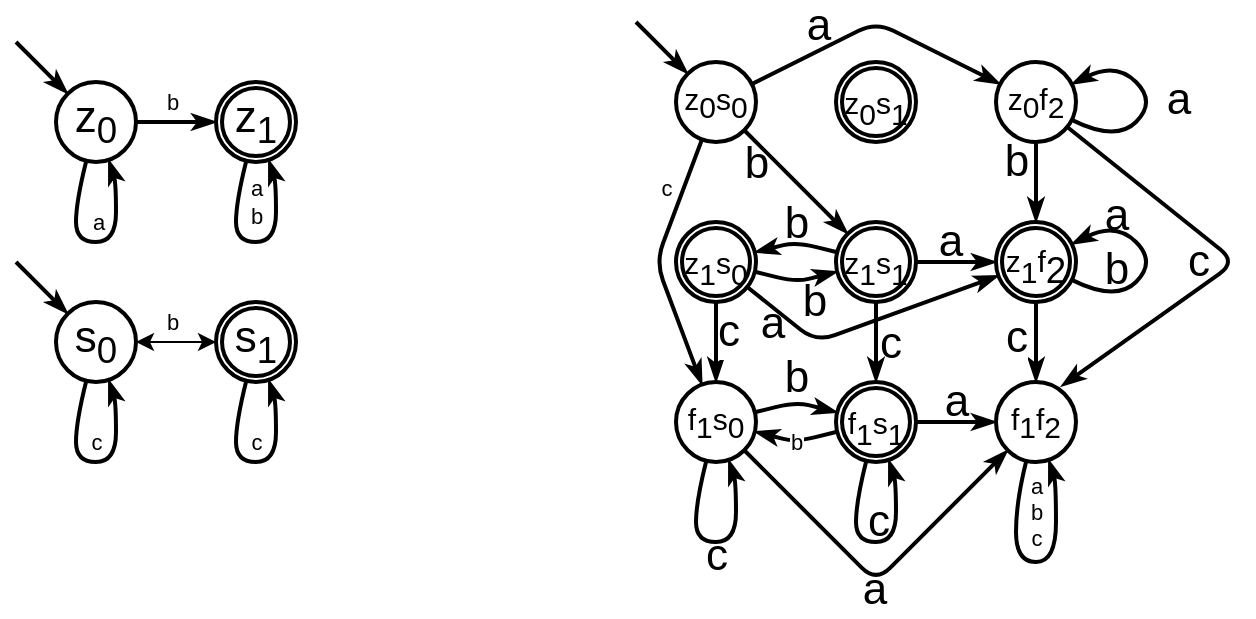 <mxfile version="26.0.9">
  <diagram name="Seite-1" id="5UkLUKB8ozw8RfIe_nhn">
    <mxGraphModel dx="956" dy="1755" grid="1" gridSize="10" guides="1" tooltips="1" connect="1" arrows="1" fold="1" page="1" pageScale="1" pageWidth="827" pageHeight="1169" math="0" shadow="0">
      <root>
        <mxCell id="0" />
        <mxCell id="1" parent="0" />
        <mxCell id="okDS62O_Svf1TRg9X4Wq-1" style="edgeStyle=none;curved=0;rounded=1;orthogonalLoop=1;jettySize=auto;html=1;strokeColor=default;strokeWidth=2;align=center;verticalAlign=middle;fontFamily=Helvetica;fontSize=22;fontColor=default;labelBackgroundColor=default;endArrow=classicThin;endFill=1;" edge="1" parent="1" source="okDS62O_Svf1TRg9X4Wq-3" target="okDS62O_Svf1TRg9X4Wq-4">
          <mxGeometry relative="1" as="geometry" />
        </mxCell>
        <mxCell id="okDS62O_Svf1TRg9X4Wq-78" value="b" style="edgeLabel;html=1;align=center;verticalAlign=middle;resizable=0;points=[];" vertex="1" connectable="0" parent="okDS62O_Svf1TRg9X4Wq-1">
          <mxGeometry x="-0.127" y="-1" relative="1" as="geometry">
            <mxPoint y="-11" as="offset" />
          </mxGeometry>
        </mxCell>
        <mxCell id="okDS62O_Svf1TRg9X4Wq-3" value="z&lt;sub&gt;0&lt;/sub&gt;" style="ellipse;whiteSpace=wrap;html=1;aspect=fixed;strokeWidth=2;fontSize=22;fontFamily=Helvetica;fontColor=default;labelBackgroundColor=none;" vertex="1" parent="1">
          <mxGeometry x="480" y="40" width="40" height="40" as="geometry" />
        </mxCell>
        <object label="z&lt;sub&gt;1&lt;/sub&gt;" margin="1" id="okDS62O_Svf1TRg9X4Wq-4">
          <mxCell style="ellipse;shape=doubleEllipse;whiteSpace=wrap;html=1;aspect=fixed;strokeWidth=2;fontSize=22;fixDash=0;backgroundOutline=0;comic=0;margin=3;fontFamily=Helvetica;fontColor=default;labelBackgroundColor=none;" vertex="1" parent="1">
            <mxGeometry x="560.0" y="40" width="40" height="40" as="geometry" />
          </mxCell>
        </object>
        <mxCell id="okDS62O_Svf1TRg9X4Wq-5" style="rounded=0;orthogonalLoop=1;jettySize=auto;html=1;strokeWidth=2;endArrow=classicThin;endFill=1;strokeColor=default;align=center;verticalAlign=middle;fontFamily=Helvetica;fontSize=22;fontColor=default;labelBackgroundColor=default;edgeStyle=none;curved=0;" edge="1" parent="1" target="okDS62O_Svf1TRg9X4Wq-3">
          <mxGeometry relative="1" as="geometry">
            <mxPoint x="460" y="20" as="sourcePoint" />
            <mxPoint x="486" y="46" as="targetPoint" />
          </mxGeometry>
        </mxCell>
        <mxCell id="okDS62O_Svf1TRg9X4Wq-6" value="" style="curved=1;endArrow=classicThin;html=1;rounded=0;strokeColor=default;strokeWidth=2;align=center;verticalAlign=middle;fontFamily=Helvetica;fontSize=11;fontColor=default;labelBackgroundColor=default;edgeStyle=none;endFill=1;" edge="1" parent="1" source="okDS62O_Svf1TRg9X4Wq-3" target="okDS62O_Svf1TRg9X4Wq-3">
          <mxGeometry width="50" height="50" relative="1" as="geometry">
            <mxPoint x="500" y="80" as="sourcePoint" />
            <mxPoint x="500" y="80" as="targetPoint" />
            <Array as="points">
              <mxPoint x="490" y="100" />
              <mxPoint x="490" y="120" />
              <mxPoint x="510" y="120" />
              <mxPoint x="510" y="90" />
            </Array>
          </mxGeometry>
        </mxCell>
        <mxCell id="okDS62O_Svf1TRg9X4Wq-79" value="a" style="edgeLabel;html=1;align=center;verticalAlign=middle;resizable=0;points=[];" vertex="1" connectable="0" parent="okDS62O_Svf1TRg9X4Wq-6">
          <mxGeometry x="-0.001" y="-2" relative="1" as="geometry">
            <mxPoint y="-12" as="offset" />
          </mxGeometry>
        </mxCell>
        <mxCell id="okDS62O_Svf1TRg9X4Wq-8" value="" style="curved=1;endArrow=classicThin;html=1;rounded=0;strokeColor=default;strokeWidth=2;align=center;verticalAlign=middle;fontFamily=Helvetica;fontSize=11;fontColor=default;labelBackgroundColor=default;edgeStyle=none;endFill=1;" edge="1" parent="1" source="okDS62O_Svf1TRg9X4Wq-4" target="okDS62O_Svf1TRg9X4Wq-4">
          <mxGeometry width="50" height="50" relative="1" as="geometry">
            <mxPoint x="580" y="80" as="sourcePoint" />
            <mxPoint x="580" y="80" as="targetPoint" />
            <Array as="points">
              <mxPoint x="570" y="100" />
              <mxPoint x="570" y="120" />
              <mxPoint x="590" y="120" />
              <mxPoint x="590" y="90" />
            </Array>
          </mxGeometry>
        </mxCell>
        <mxCell id="okDS62O_Svf1TRg9X4Wq-80" value="a&lt;div&gt;b&lt;/div&gt;" style="edgeLabel;html=1;align=center;verticalAlign=middle;resizable=0;points=[];" vertex="1" connectable="0" parent="okDS62O_Svf1TRg9X4Wq-8">
          <mxGeometry x="0.01" y="1" relative="1" as="geometry">
            <mxPoint x="-1" y="-19" as="offset" />
          </mxGeometry>
        </mxCell>
        <mxCell id="okDS62O_Svf1TRg9X4Wq-83" style="edgeStyle=orthogonalEdgeStyle;rounded=0;orthogonalLoop=1;jettySize=auto;html=1;startArrow=classic;startFill=1;" edge="1" parent="1" source="okDS62O_Svf1TRg9X4Wq-12" target="okDS62O_Svf1TRg9X4Wq-14">
          <mxGeometry relative="1" as="geometry" />
        </mxCell>
        <mxCell id="okDS62O_Svf1TRg9X4Wq-84" value="b" style="edgeLabel;html=1;align=center;verticalAlign=middle;resizable=0;points=[];" vertex="1" connectable="0" parent="okDS62O_Svf1TRg9X4Wq-83">
          <mxGeometry x="-0.127" relative="1" as="geometry">
            <mxPoint y="-10" as="offset" />
          </mxGeometry>
        </mxCell>
        <mxCell id="okDS62O_Svf1TRg9X4Wq-12" value="s&lt;sub&gt;0&lt;/sub&gt;" style="ellipse;whiteSpace=wrap;html=1;aspect=fixed;strokeWidth=2;fontSize=22;fontFamily=Helvetica;fontColor=default;labelBackgroundColor=none;" vertex="1" parent="1">
          <mxGeometry x="480" y="150" width="40" height="40" as="geometry" />
        </mxCell>
        <object label="s&lt;sub&gt;1&lt;/sub&gt;" margin="1" id="okDS62O_Svf1TRg9X4Wq-14">
          <mxCell style="ellipse;shape=doubleEllipse;whiteSpace=wrap;html=1;aspect=fixed;strokeWidth=2;fontSize=22;fixDash=0;backgroundOutline=0;comic=0;margin=3;fontFamily=Helvetica;fontColor=default;labelBackgroundColor=none;" vertex="1" parent="1">
            <mxGeometry x="560.0" y="150" width="40" height="40" as="geometry" />
          </mxCell>
        </object>
        <mxCell id="okDS62O_Svf1TRg9X4Wq-15" style="rounded=0;orthogonalLoop=1;jettySize=auto;html=1;strokeWidth=2;endArrow=classicThin;endFill=1;strokeColor=default;align=center;verticalAlign=middle;fontFamily=Helvetica;fontSize=22;fontColor=default;labelBackgroundColor=default;edgeStyle=none;curved=0;" edge="1" parent="1" target="okDS62O_Svf1TRg9X4Wq-12">
          <mxGeometry relative="1" as="geometry">
            <mxPoint x="460" y="130" as="sourcePoint" />
            <mxPoint x="486" y="156" as="targetPoint" />
          </mxGeometry>
        </mxCell>
        <mxCell id="okDS62O_Svf1TRg9X4Wq-16" value="" style="curved=1;endArrow=classicThin;html=1;rounded=0;strokeColor=default;strokeWidth=2;align=center;verticalAlign=middle;fontFamily=Helvetica;fontSize=11;fontColor=default;labelBackgroundColor=default;edgeStyle=none;endFill=1;" edge="1" parent="1" source="okDS62O_Svf1TRg9X4Wq-12" target="okDS62O_Svf1TRg9X4Wq-12">
          <mxGeometry width="50" height="50" relative="1" as="geometry">
            <mxPoint x="500" y="190" as="sourcePoint" />
            <mxPoint x="500" y="190" as="targetPoint" />
            <Array as="points">
              <mxPoint x="490" y="210" />
              <mxPoint x="490" y="230" />
              <mxPoint x="510" y="230" />
              <mxPoint x="510" y="200" />
            </Array>
          </mxGeometry>
        </mxCell>
        <mxCell id="okDS62O_Svf1TRg9X4Wq-81" value="c" style="edgeLabel;html=1;align=center;verticalAlign=middle;resizable=0;points=[];" vertex="1" connectable="0" parent="okDS62O_Svf1TRg9X4Wq-16">
          <mxGeometry x="-0.021" y="1" relative="1" as="geometry">
            <mxPoint y="-9" as="offset" />
          </mxGeometry>
        </mxCell>
        <mxCell id="okDS62O_Svf1TRg9X4Wq-18" value="" style="curved=1;endArrow=classicThin;html=1;rounded=0;strokeColor=default;strokeWidth=2;align=center;verticalAlign=middle;fontFamily=Helvetica;fontSize=11;fontColor=default;labelBackgroundColor=default;edgeStyle=none;endFill=1;" edge="1" parent="1" source="okDS62O_Svf1TRg9X4Wq-14" target="okDS62O_Svf1TRg9X4Wq-14">
          <mxGeometry width="50" height="50" relative="1" as="geometry">
            <mxPoint x="580" y="190" as="sourcePoint" />
            <mxPoint x="580" y="190" as="targetPoint" />
            <Array as="points">
              <mxPoint x="570" y="210" />
              <mxPoint x="570" y="230" />
              <mxPoint x="590" y="230" />
              <mxPoint x="590" y="200" />
            </Array>
          </mxGeometry>
        </mxCell>
        <mxCell id="okDS62O_Svf1TRg9X4Wq-82" value="c" style="edgeLabel;html=1;align=center;verticalAlign=middle;resizable=0;points=[];" vertex="1" connectable="0" parent="okDS62O_Svf1TRg9X4Wq-18">
          <mxGeometry x="0.001" relative="1" as="geometry">
            <mxPoint x="-1" y="-10" as="offset" />
          </mxGeometry>
        </mxCell>
        <mxCell id="okDS62O_Svf1TRg9X4Wq-20" style="edgeStyle=none;curved=0;rounded=1;orthogonalLoop=1;jettySize=auto;html=1;strokeColor=default;strokeWidth=2;align=center;verticalAlign=middle;fontFamily=Helvetica;fontSize=22;fontColor=default;labelBackgroundColor=default;endArrow=classicThin;endFill=1;" edge="1" parent="1" source="okDS62O_Svf1TRg9X4Wq-26" target="okDS62O_Svf1TRg9X4Wq-45">
          <mxGeometry relative="1" as="geometry">
            <Array as="points">
              <mxPoint x="890" y="10" />
            </Array>
          </mxGeometry>
        </mxCell>
        <mxCell id="okDS62O_Svf1TRg9X4Wq-21" value="a" style="edgeLabel;html=1;align=center;verticalAlign=middle;resizable=0;points=[];fontFamily=Helvetica;fontSize=22;fontColor=default;labelBackgroundColor=none;fillColor=none;gradientColor=none;" vertex="1" connectable="0" parent="okDS62O_Svf1TRg9X4Wq-20">
          <mxGeometry x="-0.331" y="1" relative="1" as="geometry">
            <mxPoint x="-8" y="-8" as="offset" />
          </mxGeometry>
        </mxCell>
        <mxCell id="okDS62O_Svf1TRg9X4Wq-22" style="edgeStyle=none;curved=0;rounded=1;orthogonalLoop=1;jettySize=auto;html=1;strokeColor=default;strokeWidth=2;align=center;verticalAlign=middle;fontFamily=Helvetica;fontSize=22;fontColor=default;labelBackgroundColor=default;endArrow=classicThin;endFill=1;" edge="1" parent="1" source="okDS62O_Svf1TRg9X4Wq-26" target="okDS62O_Svf1TRg9X4Wq-88">
          <mxGeometry relative="1" as="geometry">
            <mxPoint x="875.858" y="115.858" as="targetPoint" />
          </mxGeometry>
        </mxCell>
        <mxCell id="okDS62O_Svf1TRg9X4Wq-23" value="b" style="edgeLabel;html=1;align=center;verticalAlign=middle;resizable=0;points=[];fontFamily=Helvetica;fontSize=22;fontColor=default;labelBackgroundColor=none;fillColor=none;gradientColor=none;" vertex="1" connectable="0" parent="okDS62O_Svf1TRg9X4Wq-22">
          <mxGeometry x="-0.608" y="1" relative="1" as="geometry">
            <mxPoint x="-5" y="7" as="offset" />
          </mxGeometry>
        </mxCell>
        <mxCell id="okDS62O_Svf1TRg9X4Wq-24" style="edgeStyle=none;curved=0;rounded=1;orthogonalLoop=1;jettySize=auto;html=1;strokeColor=default;strokeWidth=2;align=center;verticalAlign=middle;fontFamily=Helvetica;fontSize=22;fontColor=default;labelBackgroundColor=default;endArrow=classicThin;endFill=1;" edge="1" parent="1" source="okDS62O_Svf1TRg9X4Wq-26" target="okDS62O_Svf1TRg9X4Wq-53">
          <mxGeometry relative="1" as="geometry">
            <mxPoint x="779.998" y="64.142" as="sourcePoint" />
            <mxPoint x="779.998" y="195.858" as="targetPoint" />
            <Array as="points">
              <mxPoint x="780" y="130" />
            </Array>
          </mxGeometry>
        </mxCell>
        <mxCell id="okDS62O_Svf1TRg9X4Wq-85" value="c" style="edgeLabel;html=1;align=center;verticalAlign=middle;resizable=0;points=[];" vertex="1" connectable="0" parent="okDS62O_Svf1TRg9X4Wq-24">
          <mxGeometry x="-0.531" relative="1" as="geometry">
            <mxPoint x="-8" y="-5" as="offset" />
          </mxGeometry>
        </mxCell>
        <mxCell id="okDS62O_Svf1TRg9X4Wq-26" value="&lt;font style=&quot;font-size: 15px;&quot;&gt;z&lt;sub style=&quot;font-size: 15px;&quot;&gt;0&lt;/sub&gt;s&lt;sub style=&quot;font-size: 15px;&quot;&gt;0&lt;/sub&gt;&lt;/font&gt;" style="ellipse;whiteSpace=wrap;html=1;aspect=fixed;strokeWidth=2;fontSize=15;fontFamily=Helvetica;fontColor=default;labelBackgroundColor=none;" vertex="1" parent="1">
          <mxGeometry x="790" y="30" width="40" height="40" as="geometry" />
        </mxCell>
        <mxCell id="okDS62O_Svf1TRg9X4Wq-28" style="edgeStyle=none;curved=0;rounded=1;orthogonalLoop=1;jettySize=auto;html=1;strokeColor=default;strokeWidth=2;align=center;verticalAlign=middle;fontFamily=Helvetica;fontSize=22;fontColor=default;labelBackgroundColor=default;endArrow=classicThin;endFill=1;" edge="1" parent="1" source="okDS62O_Svf1TRg9X4Wq-89" target="okDS62O_Svf1TRg9X4Wq-87">
          <mxGeometry relative="1" as="geometry">
            <Array as="points">
              <mxPoint x="860" y="170" />
            </Array>
            <mxPoint x="824.142" y="144.142" as="sourcePoint" />
            <mxPoint x="955.858" y="144.142" as="targetPoint" />
          </mxGeometry>
        </mxCell>
        <mxCell id="okDS62O_Svf1TRg9X4Wq-29" value="a" style="edgeLabel;html=1;align=center;verticalAlign=middle;resizable=0;points=[];fontFamily=Helvetica;fontSize=22;fontColor=default;labelBackgroundColor=none;fillColor=none;gradientColor=none;" vertex="1" connectable="0" parent="okDS62O_Svf1TRg9X4Wq-28">
          <mxGeometry x="-0.778" y="2" relative="1" as="geometry">
            <mxPoint x="-1" y="10" as="offset" />
          </mxGeometry>
        </mxCell>
        <mxCell id="okDS62O_Svf1TRg9X4Wq-30" style="edgeStyle=none;curved=0;rounded=1;orthogonalLoop=1;jettySize=auto;html=1;strokeColor=default;strokeWidth=2;align=center;verticalAlign=middle;fontFamily=Helvetica;fontSize=22;fontColor=default;labelBackgroundColor=default;endArrow=classicThin;endFill=1;" edge="1" parent="1" source="okDS62O_Svf1TRg9X4Wq-89" target="okDS62O_Svf1TRg9X4Wq-88">
          <mxGeometry relative="1" as="geometry">
            <Array as="points">
              <mxPoint x="850" y="140" />
            </Array>
            <mxPoint x="830" y="130" as="sourcePoint" />
            <mxPoint x="870" y="130" as="targetPoint" />
          </mxGeometry>
        </mxCell>
        <mxCell id="okDS62O_Svf1TRg9X4Wq-31" value="b" style="edgeLabel;html=1;align=center;verticalAlign=middle;resizable=0;points=[];fontFamily=Helvetica;fontSize=22;fontColor=default;labelBackgroundColor=none;fillColor=none;gradientColor=none;" vertex="1" connectable="0" parent="okDS62O_Svf1TRg9X4Wq-30">
          <mxGeometry x="0.446" y="-1" relative="1" as="geometry">
            <mxPoint y="11" as="offset" />
          </mxGeometry>
        </mxCell>
        <mxCell id="okDS62O_Svf1TRg9X4Wq-32" style="edgeStyle=none;curved=0;rounded=1;orthogonalLoop=1;jettySize=auto;html=1;strokeColor=default;strokeWidth=2;align=center;verticalAlign=middle;fontFamily=Helvetica;fontSize=22;fontColor=default;labelBackgroundColor=default;endArrow=classicThin;endFill=1;" edge="1" parent="1" source="okDS62O_Svf1TRg9X4Wq-89" target="okDS62O_Svf1TRg9X4Wq-53">
          <mxGeometry relative="1" as="geometry">
            <mxPoint x="810" y="150" as="sourcePoint" />
          </mxGeometry>
        </mxCell>
        <mxCell id="okDS62O_Svf1TRg9X4Wq-33" value="c" style="edgeLabel;html=1;align=center;verticalAlign=middle;resizable=0;points=[];fontFamily=Helvetica;fontSize=22;fontColor=default;labelBackgroundColor=default;fillColor=none;gradientColor=none;" vertex="1" connectable="0" parent="okDS62O_Svf1TRg9X4Wq-32">
          <mxGeometry x="-0.133" y="-2" relative="1" as="geometry">
            <mxPoint x="8" y="-3" as="offset" />
          </mxGeometry>
        </mxCell>
        <mxCell id="okDS62O_Svf1TRg9X4Wq-35" style="edgeStyle=none;curved=0;rounded=1;orthogonalLoop=1;jettySize=auto;html=1;strokeColor=default;strokeWidth=2;align=center;verticalAlign=middle;fontFamily=Helvetica;fontSize=22;fontColor=default;labelBackgroundColor=default;endArrow=classicThin;endFill=1;" edge="1" parent="1" source="okDS62O_Svf1TRg9X4Wq-88" target="okDS62O_Svf1TRg9X4Wq-87">
          <mxGeometry relative="1" as="geometry">
            <mxPoint x="910" y="130" as="sourcePoint" />
            <mxPoint x="950.0" y="130" as="targetPoint" />
          </mxGeometry>
        </mxCell>
        <mxCell id="okDS62O_Svf1TRg9X4Wq-36" value="a" style="edgeLabel;html=1;align=center;verticalAlign=middle;resizable=0;points=[];fontFamily=Helvetica;fontSize=22;fontColor=default;labelBackgroundColor=none;fillColor=none;gradientColor=none;" vertex="1" connectable="0" parent="okDS62O_Svf1TRg9X4Wq-35">
          <mxGeometry x="-0.414" y="1" relative="1" as="geometry">
            <mxPoint x="5" y="-9" as="offset" />
          </mxGeometry>
        </mxCell>
        <mxCell id="okDS62O_Svf1TRg9X4Wq-37" style="edgeStyle=none;curved=0;rounded=1;orthogonalLoop=1;jettySize=auto;html=1;strokeColor=default;strokeWidth=2;align=center;verticalAlign=middle;fontFamily=Helvetica;fontSize=22;fontColor=default;labelBackgroundColor=default;endArrow=classicThin;endFill=1;" edge="1" parent="1" source="okDS62O_Svf1TRg9X4Wq-88" target="okDS62O_Svf1TRg9X4Wq-89">
          <mxGeometry relative="1" as="geometry">
            <Array as="points">
              <mxPoint x="850" y="120" />
            </Array>
            <mxPoint x="870" y="130" as="sourcePoint" />
            <mxPoint x="830" y="130" as="targetPoint" />
          </mxGeometry>
        </mxCell>
        <mxCell id="okDS62O_Svf1TRg9X4Wq-38" value="b" style="edgeLabel;html=1;align=center;verticalAlign=middle;resizable=0;points=[];fontFamily=Helvetica;fontSize=22;fontColor=default;labelBackgroundColor=none;fillColor=none;gradientColor=none;" vertex="1" connectable="0" parent="okDS62O_Svf1TRg9X4Wq-37">
          <mxGeometry x="-0.252" y="1" relative="1" as="geometry">
            <mxPoint x="-5" y="-11" as="offset" />
          </mxGeometry>
        </mxCell>
        <mxCell id="okDS62O_Svf1TRg9X4Wq-39" style="edgeStyle=none;curved=0;rounded=1;orthogonalLoop=1;jettySize=auto;html=1;strokeColor=default;strokeWidth=2;align=center;verticalAlign=middle;fontFamily=Helvetica;fontSize=22;fontColor=default;labelBackgroundColor=default;endArrow=classicThin;endFill=1;" edge="1" parent="1" source="okDS62O_Svf1TRg9X4Wq-88" target="okDS62O_Svf1TRg9X4Wq-86">
          <mxGeometry relative="1" as="geometry">
            <mxPoint x="890" y="150" as="sourcePoint" />
            <mxPoint x="890" y="190" as="targetPoint" />
          </mxGeometry>
        </mxCell>
        <mxCell id="okDS62O_Svf1TRg9X4Wq-40" value="c" style="edgeLabel;html=1;align=center;verticalAlign=middle;resizable=0;points=[];fontFamily=Helvetica;fontSize=22;fontColor=default;labelBackgroundColor=none;fillColor=none;gradientColor=none;" vertex="1" connectable="0" parent="okDS62O_Svf1TRg9X4Wq-39">
          <mxGeometry x="-0.419" relative="1" as="geometry">
            <mxPoint x="7" y="9" as="offset" />
          </mxGeometry>
        </mxCell>
        <mxCell id="okDS62O_Svf1TRg9X4Wq-42" style="rounded=0;orthogonalLoop=1;jettySize=auto;html=1;strokeWidth=2;endArrow=classicThin;endFill=1;strokeColor=default;align=center;verticalAlign=middle;fontFamily=Helvetica;fontSize=22;fontColor=default;labelBackgroundColor=default;edgeStyle=none;curved=0;" edge="1" parent="1" target="okDS62O_Svf1TRg9X4Wq-26">
          <mxGeometry relative="1" as="geometry">
            <mxPoint x="770" y="10" as="sourcePoint" />
            <mxPoint x="796" y="36" as="targetPoint" />
          </mxGeometry>
        </mxCell>
        <mxCell id="okDS62O_Svf1TRg9X4Wq-43" style="edgeStyle=none;curved=0;rounded=1;orthogonalLoop=1;jettySize=auto;html=1;strokeColor=default;strokeWidth=2;align=center;verticalAlign=middle;fontFamily=Helvetica;fontSize=22;fontColor=default;labelBackgroundColor=default;endArrow=classicThin;endFill=1;" edge="1" parent="1" source="okDS62O_Svf1TRg9X4Wq-45" target="okDS62O_Svf1TRg9X4Wq-87">
          <mxGeometry relative="1" as="geometry">
            <mxPoint x="990" y="100" as="targetPoint" />
          </mxGeometry>
        </mxCell>
        <mxCell id="okDS62O_Svf1TRg9X4Wq-44" value="b" style="edgeLabel;html=1;align=center;verticalAlign=middle;resizable=0;points=[];fontFamily=Helvetica;fontSize=22;fontColor=default;labelBackgroundColor=default;fillColor=none;gradientColor=none;" vertex="1" connectable="0" parent="okDS62O_Svf1TRg9X4Wq-43">
          <mxGeometry x="-0.205" y="-2" relative="1" as="geometry">
            <mxPoint x="-8" y="-6" as="offset" />
          </mxGeometry>
        </mxCell>
        <mxCell id="okDS62O_Svf1TRg9X4Wq-45" value="&lt;font style=&quot;font-size: 15px;&quot;&gt;z&lt;sub style=&quot;font-size: 15px;&quot;&gt;0&lt;/sub&gt;f&lt;sub style=&quot;font-size: 15px;&quot;&gt;2&lt;/sub&gt;&lt;/font&gt;" style="ellipse;whiteSpace=wrap;html=1;aspect=fixed;strokeWidth=2;fontSize=15;fontFamily=Helvetica;fontColor=default;labelBackgroundColor=none;" vertex="1" parent="1">
          <mxGeometry x="950" y="30" width="40" height="40" as="geometry" />
        </mxCell>
        <mxCell id="okDS62O_Svf1TRg9X4Wq-46" style="edgeStyle=none;curved=0;rounded=1;orthogonalLoop=1;jettySize=auto;html=1;entryX=0.5;entryY=0;entryDx=0;entryDy=0;strokeColor=default;strokeWidth=2;align=center;verticalAlign=middle;fontFamily=Helvetica;fontSize=22;fontColor=default;labelBackgroundColor=default;endArrow=classicThin;endFill=1;" edge="1" parent="1" source="okDS62O_Svf1TRg9X4Wq-87" target="okDS62O_Svf1TRg9X4Wq-58">
          <mxGeometry relative="1" as="geometry">
            <mxPoint x="970" y="150" as="sourcePoint" />
          </mxGeometry>
        </mxCell>
        <mxCell id="okDS62O_Svf1TRg9X4Wq-47" value="c" style="edgeLabel;html=1;align=center;verticalAlign=middle;resizable=0;points=[];fontFamily=Helvetica;fontSize=22;fontColor=default;labelBackgroundColor=default;fillColor=none;gradientColor=none;" vertex="1" connectable="0" parent="okDS62O_Svf1TRg9X4Wq-46">
          <mxGeometry x="-0.133" relative="1" as="geometry">
            <mxPoint x="-10" as="offset" />
          </mxGeometry>
        </mxCell>
        <mxCell id="okDS62O_Svf1TRg9X4Wq-49" style="edgeStyle=none;curved=0;rounded=1;orthogonalLoop=1;jettySize=auto;html=1;entryX=0;entryY=1;entryDx=0;entryDy=0;strokeColor=default;strokeWidth=2;align=center;verticalAlign=middle;fontFamily=Helvetica;fontSize=22;fontColor=default;labelBackgroundColor=default;endArrow=classicThin;endFill=1;" edge="1" parent="1" source="okDS62O_Svf1TRg9X4Wq-53" target="okDS62O_Svf1TRg9X4Wq-58">
          <mxGeometry relative="1" as="geometry">
            <Array as="points">
              <mxPoint x="890" y="290" />
            </Array>
          </mxGeometry>
        </mxCell>
        <mxCell id="okDS62O_Svf1TRg9X4Wq-50" value="a" style="edgeLabel;html=1;align=center;verticalAlign=middle;resizable=0;points=[];fontFamily=Helvetica;fontSize=22;fontColor=default;labelBackgroundColor=none;fillColor=none;gradientColor=none;" vertex="1" connectable="0" parent="okDS62O_Svf1TRg9X4Wq-49">
          <mxGeometry x="0.702" relative="1" as="geometry">
            <mxPoint x="-47" y="50" as="offset" />
          </mxGeometry>
        </mxCell>
        <mxCell id="okDS62O_Svf1TRg9X4Wq-51" style="edgeStyle=none;curved=0;rounded=1;orthogonalLoop=1;jettySize=auto;html=1;strokeColor=default;strokeWidth=2;align=center;verticalAlign=middle;fontFamily=Helvetica;fontSize=22;fontColor=default;labelBackgroundColor=default;endArrow=classicThin;endFill=1;" edge="1" parent="1" source="okDS62O_Svf1TRg9X4Wq-53" target="okDS62O_Svf1TRg9X4Wq-86">
          <mxGeometry relative="1" as="geometry">
            <Array as="points">
              <mxPoint x="850" y="200" />
            </Array>
            <mxPoint x="870" y="210" as="targetPoint" />
          </mxGeometry>
        </mxCell>
        <mxCell id="okDS62O_Svf1TRg9X4Wq-52" value="b" style="edgeLabel;html=1;align=center;verticalAlign=middle;resizable=0;points=[];fontFamily=Helvetica;fontSize=22;fontColor=default;labelBackgroundColor=none;fillColor=none;gradientColor=none;" vertex="1" connectable="0" parent="okDS62O_Svf1TRg9X4Wq-51">
          <mxGeometry x="0.396" y="-1" relative="1" as="geometry">
            <mxPoint x="-8" y="-15" as="offset" />
          </mxGeometry>
        </mxCell>
        <mxCell id="okDS62O_Svf1TRg9X4Wq-53" value="&lt;font style=&quot;font-size: 15px;&quot;&gt;f&lt;sub style=&quot;font-size: 15px;&quot;&gt;1&lt;/sub&gt;s&lt;sub style=&quot;font-size: 15px;&quot;&gt;0&lt;/sub&gt;&lt;/font&gt;" style="ellipse;whiteSpace=wrap;html=1;aspect=fixed;strokeWidth=2;fontSize=15;fontFamily=Helvetica;fontColor=default;labelBackgroundColor=none;" vertex="1" parent="1">
          <mxGeometry x="790" y="190" width="40" height="40" as="geometry" />
        </mxCell>
        <mxCell id="okDS62O_Svf1TRg9X4Wq-54" style="edgeStyle=none;curved=0;rounded=1;orthogonalLoop=1;jettySize=auto;html=1;strokeColor=default;strokeWidth=2;align=center;verticalAlign=middle;fontFamily=Helvetica;fontSize=22;fontColor=default;labelBackgroundColor=default;endArrow=classicThin;endFill=1;" edge="1" parent="1" source="okDS62O_Svf1TRg9X4Wq-86" target="okDS62O_Svf1TRg9X4Wq-53">
          <mxGeometry relative="1" as="geometry">
            <Array as="points">
              <mxPoint x="850" y="220" />
            </Array>
            <mxPoint x="870" y="210" as="sourcePoint" />
          </mxGeometry>
        </mxCell>
        <mxCell id="okDS62O_Svf1TRg9X4Wq-97" value="b" style="edgeLabel;html=1;align=center;verticalAlign=middle;resizable=0;points=[];" vertex="1" connectable="0" parent="okDS62O_Svf1TRg9X4Wq-54">
          <mxGeometry x="-0.495" y="2" relative="1" as="geometry">
            <mxPoint x="-11" as="offset" />
          </mxGeometry>
        </mxCell>
        <mxCell id="okDS62O_Svf1TRg9X4Wq-55" style="edgeStyle=none;curved=0;rounded=1;orthogonalLoop=1;jettySize=auto;html=1;strokeColor=default;strokeWidth=2;align=center;verticalAlign=middle;fontFamily=Helvetica;fontSize=22;fontColor=default;labelBackgroundColor=default;endArrow=classicThin;endFill=1;" edge="1" parent="1" source="okDS62O_Svf1TRg9X4Wq-86" target="okDS62O_Svf1TRg9X4Wq-58">
          <mxGeometry relative="1" as="geometry">
            <mxPoint x="910" y="210" as="sourcePoint" />
          </mxGeometry>
        </mxCell>
        <mxCell id="okDS62O_Svf1TRg9X4Wq-56" value="a" style="edgeLabel;html=1;align=center;verticalAlign=middle;resizable=0;points=[];fontFamily=Helvetica;fontSize=22;fontColor=default;labelBackgroundColor=none;fillColor=none;gradientColor=none;" vertex="1" connectable="0" parent="okDS62O_Svf1TRg9X4Wq-55">
          <mxGeometry x="-0.248" relative="1" as="geometry">
            <mxPoint x="5" y="-10" as="offset" />
          </mxGeometry>
        </mxCell>
        <mxCell id="okDS62O_Svf1TRg9X4Wq-58" value="&lt;font style=&quot;font-size: 15px;&quot;&gt;f&lt;sub style=&quot;font-size: 15px;&quot;&gt;1&lt;/sub&gt;f&lt;sub style=&quot;font-size: 15px;&quot;&gt;2&lt;/sub&gt;&lt;/font&gt;" style="ellipse;whiteSpace=wrap;html=1;aspect=fixed;strokeWidth=2;fontSize=15;fontFamily=Helvetica;fontColor=default;labelBackgroundColor=none;" vertex="1" parent="1">
          <mxGeometry x="950" y="190" width="40" height="40" as="geometry" />
        </mxCell>
        <mxCell id="okDS62O_Svf1TRg9X4Wq-59" value="" style="curved=1;endArrow=classicThin;html=1;rounded=0;strokeColor=default;strokeWidth=2;align=center;verticalAlign=middle;fontFamily=Helvetica;fontSize=11;fontColor=default;labelBackgroundColor=default;edgeStyle=none;endFill=1;" edge="1" parent="1" source="okDS62O_Svf1TRg9X4Wq-45" target="okDS62O_Svf1TRg9X4Wq-45">
          <mxGeometry width="50" height="50" relative="1" as="geometry">
            <mxPoint x="990" y="50" as="sourcePoint" />
            <mxPoint x="990" y="50" as="targetPoint" />
            <Array as="points">
              <mxPoint x="1010" y="70" />
              <mxPoint x="1030" y="50" />
              <mxPoint x="1010" y="30" />
            </Array>
          </mxGeometry>
        </mxCell>
        <mxCell id="okDS62O_Svf1TRg9X4Wq-60" value="a" style="edgeLabel;html=1;align=center;verticalAlign=middle;resizable=0;points=[];fontFamily=Helvetica;fontSize=22;fontColor=default;labelBackgroundColor=default;fillColor=none;gradientColor=none;" vertex="1" connectable="0" parent="okDS62O_Svf1TRg9X4Wq-59">
          <mxGeometry x="-0.267" y="3" relative="1" as="geometry">
            <mxPoint x="23" y="-9" as="offset" />
          </mxGeometry>
        </mxCell>
        <mxCell id="okDS62O_Svf1TRg9X4Wq-61" style="edgeStyle=none;curved=0;rounded=1;orthogonalLoop=1;jettySize=auto;html=1;entryX=0.817;entryY=0.052;entryDx=0;entryDy=0;entryPerimeter=0;strokeColor=default;strokeWidth=2;align=center;verticalAlign=middle;fontFamily=Helvetica;fontSize=22;fontColor=default;labelBackgroundColor=default;endArrow=classicThin;endFill=1;" edge="1" parent="1" source="okDS62O_Svf1TRg9X4Wq-45" target="okDS62O_Svf1TRg9X4Wq-58">
          <mxGeometry relative="1" as="geometry">
            <Array as="points">
              <mxPoint x="1070" y="130" />
            </Array>
          </mxGeometry>
        </mxCell>
        <mxCell id="okDS62O_Svf1TRg9X4Wq-62" value="c" style="edgeLabel;html=1;align=center;verticalAlign=middle;resizable=0;points=[];fontFamily=Helvetica;fontSize=22;fontColor=default;labelBackgroundColor=none;fillColor=none;gradientColor=none;" vertex="1" connectable="0" parent="okDS62O_Svf1TRg9X4Wq-61">
          <mxGeometry x="0.185" y="2" relative="1" as="geometry">
            <mxPoint x="-5" y="-13" as="offset" />
          </mxGeometry>
        </mxCell>
        <mxCell id="okDS62O_Svf1TRg9X4Wq-63" value="" style="curved=1;endArrow=classicThin;html=1;rounded=0;strokeColor=default;strokeWidth=2;align=center;verticalAlign=middle;fontFamily=Helvetica;fontSize=11;fontColor=default;labelBackgroundColor=none;edgeStyle=none;endFill=1;" edge="1" parent="1" source="okDS62O_Svf1TRg9X4Wq-87" target="okDS62O_Svf1TRg9X4Wq-87">
          <mxGeometry width="50" height="50" relative="1" as="geometry">
            <mxPoint x="990" y="130" as="sourcePoint" />
            <mxPoint x="990" y="130" as="targetPoint" />
            <Array as="points">
              <mxPoint x="1010" y="150" />
              <mxPoint x="1030" y="130" />
              <mxPoint x="1010" y="110" />
            </Array>
          </mxGeometry>
        </mxCell>
        <mxCell id="okDS62O_Svf1TRg9X4Wq-64" value="a&lt;div&gt;b&lt;/div&gt;" style="edgeLabel;html=1;align=center;verticalAlign=middle;resizable=0;points=[];fontFamily=Helvetica;fontSize=22;fontColor=default;labelBackgroundColor=none;fillColor=none;gradientColor=none;" vertex="1" connectable="0" parent="okDS62O_Svf1TRg9X4Wq-63">
          <mxGeometry x="-0.267" y="3" relative="1" as="geometry">
            <mxPoint x="-8" y="-18" as="offset" />
          </mxGeometry>
        </mxCell>
        <mxCell id="okDS62O_Svf1TRg9X4Wq-66" value="" style="curved=1;endArrow=classicThin;html=1;rounded=0;strokeColor=default;strokeWidth=2;align=center;verticalAlign=middle;fontFamily=Helvetica;fontSize=11;fontColor=default;labelBackgroundColor=default;edgeStyle=none;endFill=1;" edge="1" parent="1" source="okDS62O_Svf1TRg9X4Wq-53" target="okDS62O_Svf1TRg9X4Wq-53">
          <mxGeometry width="50" height="50" relative="1" as="geometry">
            <mxPoint x="810" y="230" as="sourcePoint" />
            <mxPoint x="810" y="230" as="targetPoint" />
            <Array as="points">
              <mxPoint x="800" y="250" />
              <mxPoint x="800" y="270" />
              <mxPoint x="820" y="270" />
              <mxPoint x="820" y="240" />
            </Array>
          </mxGeometry>
        </mxCell>
        <mxCell id="okDS62O_Svf1TRg9X4Wq-67" value="c" style="edgeLabel;html=1;align=center;verticalAlign=middle;resizable=0;points=[];fontFamily=Helvetica;fontSize=22;fontColor=default;labelBackgroundColor=none;fillColor=none;gradientColor=none;" vertex="1" connectable="0" parent="okDS62O_Svf1TRg9X4Wq-66">
          <mxGeometry x="-0.038" relative="1" as="geometry">
            <mxPoint x="1" y="7" as="offset" />
          </mxGeometry>
        </mxCell>
        <mxCell id="okDS62O_Svf1TRg9X4Wq-68" value="" style="curved=1;endArrow=classicThin;html=1;rounded=0;strokeColor=default;strokeWidth=2;align=center;verticalAlign=middle;fontFamily=Helvetica;fontSize=11;fontColor=default;labelBackgroundColor=default;edgeStyle=none;endFill=1;" edge="1" parent="1" source="okDS62O_Svf1TRg9X4Wq-86" target="okDS62O_Svf1TRg9X4Wq-86">
          <mxGeometry width="50" height="50" relative="1" as="geometry">
            <mxPoint x="885.149" y="229.403" as="sourcePoint" />
            <mxPoint x="896.325" y="228.974" as="targetPoint" />
            <Array as="points">
              <mxPoint x="880" y="250" />
              <mxPoint x="880" y="270" />
              <mxPoint x="900" y="270" />
              <mxPoint x="900" y="240" />
            </Array>
          </mxGeometry>
        </mxCell>
        <mxCell id="okDS62O_Svf1TRg9X4Wq-69" value="c" style="edgeLabel;html=1;align=center;verticalAlign=middle;resizable=0;points=[];fontFamily=Helvetica;fontSize=22;fontColor=default;labelBackgroundColor=none;fillColor=none;gradientColor=none;" vertex="1" connectable="0" parent="okDS62O_Svf1TRg9X4Wq-68">
          <mxGeometry x="-0.038" relative="1" as="geometry">
            <mxPoint x="2" y="-10" as="offset" />
          </mxGeometry>
        </mxCell>
        <mxCell id="okDS62O_Svf1TRg9X4Wq-70" value="" style="curved=1;endArrow=classicThin;html=1;rounded=0;strokeColor=default;strokeWidth=2;align=center;verticalAlign=middle;fontFamily=Helvetica;fontSize=11;fontColor=default;labelBackgroundColor=default;edgeStyle=none;endFill=1;" edge="1" parent="1" source="okDS62O_Svf1TRg9X4Wq-58" target="okDS62O_Svf1TRg9X4Wq-58">
          <mxGeometry width="50" height="50" relative="1" as="geometry">
            <mxPoint x="970" y="230" as="sourcePoint" />
            <mxPoint x="970" y="230" as="targetPoint" />
            <Array as="points">
              <mxPoint x="960" y="250" />
              <mxPoint x="960" y="280" />
              <mxPoint x="980" y="280" />
              <mxPoint x="980" y="240" />
            </Array>
          </mxGeometry>
        </mxCell>
        <mxCell id="okDS62O_Svf1TRg9X4Wq-96" value="a&lt;div&gt;b&lt;/div&gt;&lt;div&gt;c&lt;/div&gt;" style="edgeLabel;html=1;align=center;verticalAlign=middle;resizable=0;points=[];" vertex="1" connectable="0" parent="okDS62O_Svf1TRg9X4Wq-70">
          <mxGeometry x="0.43" y="1" relative="1" as="geometry">
            <mxPoint x="-9" y="-8" as="offset" />
          </mxGeometry>
        </mxCell>
        <object label="&lt;span style=&quot;font-size: 15px;&quot;&gt;z&lt;/span&gt;&lt;sub style=&quot;font-size: 15px;&quot;&gt;0&lt;/sub&gt;&lt;span style=&quot;font-size: 15px;&quot;&gt;s&lt;/span&gt;&lt;sub style=&quot;font-size: 15px;&quot;&gt;1&lt;/sub&gt;" margin="1" id="okDS62O_Svf1TRg9X4Wq-76">
          <mxCell style="ellipse;shape=doubleEllipse;whiteSpace=wrap;html=1;aspect=fixed;strokeWidth=2;fontSize=22;fixDash=0;backgroundOutline=0;comic=0;margin=3;fontFamily=Helvetica;fontColor=default;labelBackgroundColor=none;fillColor=none;" vertex="1" parent="1">
            <mxGeometry x="870" y="30" width="40" height="40" as="geometry" />
          </mxCell>
        </object>
        <object label="&lt;span style=&quot;font-size: 15px;&quot;&gt;f&lt;/span&gt;&lt;sub style=&quot;font-size: 15px;&quot;&gt;1&lt;/sub&gt;&lt;span style=&quot;font-size: 15px;&quot;&gt;s&lt;/span&gt;&lt;sub style=&quot;font-size: 15px;&quot;&gt;1&lt;/sub&gt;" margin="1" id="okDS62O_Svf1TRg9X4Wq-86">
          <mxCell style="ellipse;shape=doubleEllipse;whiteSpace=wrap;html=1;aspect=fixed;strokeWidth=2;fontSize=22;fixDash=0;backgroundOutline=0;comic=0;margin=3;fontFamily=Helvetica;fontColor=default;labelBackgroundColor=none;fillColor=none;" vertex="1" parent="1">
            <mxGeometry x="870" y="190" width="40" height="40" as="geometry" />
          </mxCell>
        </object>
        <object label="&lt;span style=&quot;font-size: 15px;&quot;&gt;z&lt;/span&gt;&lt;sub style=&quot;font-size: 15px;&quot;&gt;1&lt;/sub&gt;&lt;span style=&quot;font-size: 15px;&quot;&gt;f&lt;/span&gt;&lt;sub&gt;2&lt;/sub&gt;" margin="1" id="okDS62O_Svf1TRg9X4Wq-87">
          <mxCell style="ellipse;shape=doubleEllipse;whiteSpace=wrap;html=1;aspect=fixed;strokeWidth=2;fontSize=22;fixDash=0;backgroundOutline=0;comic=0;margin=3;fontFamily=Helvetica;fontColor=default;labelBackgroundColor=none;fillColor=none;" vertex="1" parent="1">
            <mxGeometry x="950" y="110" width="40" height="40" as="geometry" />
          </mxCell>
        </object>
        <object label="&lt;span style=&quot;font-size: 15px;&quot;&gt;z&lt;/span&gt;&lt;sub style=&quot;font-size: 15px;&quot;&gt;1&lt;/sub&gt;&lt;span style=&quot;font-size: 15px;&quot;&gt;s&lt;/span&gt;&lt;sub style=&quot;font-size: 15px;&quot;&gt;1&lt;/sub&gt;" margin="1" id="okDS62O_Svf1TRg9X4Wq-88">
          <mxCell style="ellipse;shape=doubleEllipse;whiteSpace=wrap;html=1;aspect=fixed;strokeWidth=2;fontSize=22;fixDash=0;backgroundOutline=0;comic=0;margin=3;fontFamily=Helvetica;fontColor=default;labelBackgroundColor=none;fillColor=none;" vertex="1" parent="1">
            <mxGeometry x="870" y="110" width="40" height="40" as="geometry" />
          </mxCell>
        </object>
        <object label="&lt;span style=&quot;font-size: 15px;&quot;&gt;z&lt;/span&gt;&lt;sub style=&quot;font-size: 15px;&quot;&gt;1&lt;/sub&gt;&lt;span style=&quot;font-size: 15px;&quot;&gt;s&lt;/span&gt;&lt;sub style=&quot;font-size: 15px;&quot;&gt;0&lt;/sub&gt;" margin="1" id="okDS62O_Svf1TRg9X4Wq-89">
          <mxCell style="ellipse;shape=doubleEllipse;whiteSpace=wrap;html=1;aspect=fixed;strokeWidth=2;fontSize=22;fixDash=0;backgroundOutline=0;comic=0;margin=3;fontFamily=Helvetica;fontColor=default;labelBackgroundColor=none;fillColor=none;" vertex="1" parent="1">
            <mxGeometry x="790" y="110" width="40" height="40" as="geometry" />
          </mxCell>
        </object>
      </root>
    </mxGraphModel>
  </diagram>
</mxfile>
